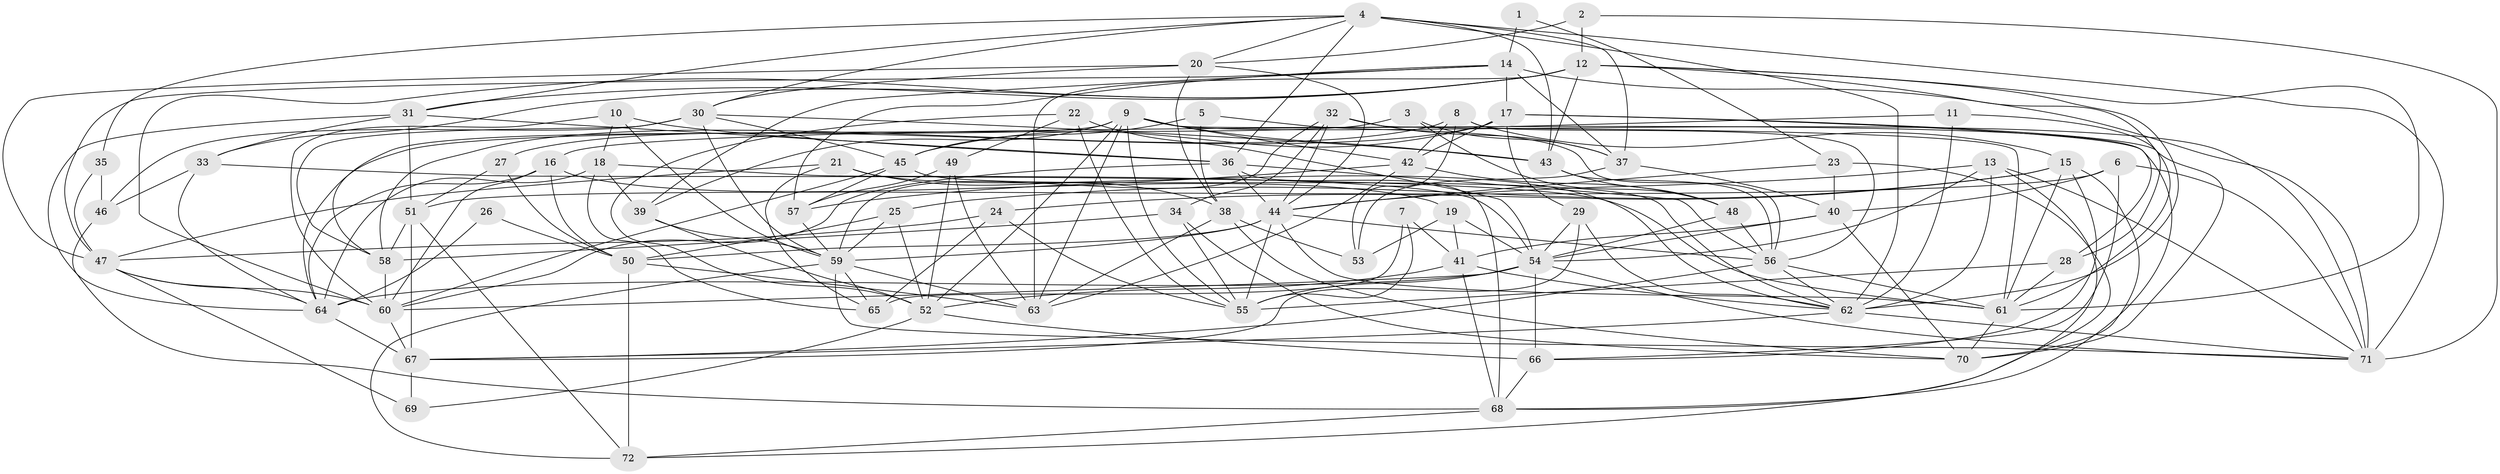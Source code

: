 // original degree distribution, {2: 0.09027777777777778, 6: 0.08333333333333333, 4: 0.3472222222222222, 3: 0.2708333333333333, 5: 0.18055555555555555, 10: 0.006944444444444444, 7: 0.020833333333333332}
// Generated by graph-tools (version 1.1) at 2025/50/03/09/25 03:50:12]
// undirected, 72 vertices, 209 edges
graph export_dot {
graph [start="1"]
  node [color=gray90,style=filled];
  1;
  2;
  3;
  4;
  5;
  6;
  7;
  8;
  9;
  10;
  11;
  12;
  13;
  14;
  15;
  16;
  17;
  18;
  19;
  20;
  21;
  22;
  23;
  24;
  25;
  26;
  27;
  28;
  29;
  30;
  31;
  32;
  33;
  34;
  35;
  36;
  37;
  38;
  39;
  40;
  41;
  42;
  43;
  44;
  45;
  46;
  47;
  48;
  49;
  50;
  51;
  52;
  53;
  54;
  55;
  56;
  57;
  58;
  59;
  60;
  61;
  62;
  63;
  64;
  65;
  66;
  67;
  68;
  69;
  70;
  71;
  72;
  1 -- 14 [weight=1.0];
  1 -- 23 [weight=1.0];
  2 -- 12 [weight=1.0];
  2 -- 20 [weight=1.0];
  2 -- 71 [weight=1.0];
  3 -- 37 [weight=1.0];
  3 -- 48 [weight=1.0];
  3 -- 64 [weight=1.0];
  4 -- 20 [weight=1.0];
  4 -- 30 [weight=1.0];
  4 -- 31 [weight=1.0];
  4 -- 35 [weight=1.0];
  4 -- 36 [weight=1.0];
  4 -- 37 [weight=1.0];
  4 -- 43 [weight=1.0];
  4 -- 62 [weight=2.0];
  4 -- 71 [weight=1.0];
  5 -- 38 [weight=1.0];
  5 -- 45 [weight=1.0];
  5 -- 56 [weight=1.0];
  6 -- 40 [weight=1.0];
  6 -- 51 [weight=1.0];
  6 -- 66 [weight=1.0];
  6 -- 71 [weight=1.0];
  7 -- 41 [weight=1.0];
  7 -- 55 [weight=1.0];
  7 -- 65 [weight=1.0];
  8 -- 15 [weight=1.0];
  8 -- 42 [weight=1.0];
  8 -- 53 [weight=1.0];
  8 -- 56 [weight=1.0];
  8 -- 58 [weight=1.0];
  9 -- 39 [weight=1.0];
  9 -- 42 [weight=1.0];
  9 -- 43 [weight=2.0];
  9 -- 52 [weight=1.0];
  9 -- 55 [weight=1.0];
  9 -- 58 [weight=1.0];
  9 -- 63 [weight=1.0];
  9 -- 68 [weight=1.0];
  9 -- 71 [weight=1.0];
  10 -- 18 [weight=1.0];
  10 -- 36 [weight=1.0];
  10 -- 59 [weight=1.0];
  10 -- 60 [weight=1.0];
  11 -- 16 [weight=1.0];
  11 -- 61 [weight=1.0];
  11 -- 62 [weight=1.0];
  12 -- 28 [weight=1.0];
  12 -- 31 [weight=1.0];
  12 -- 33 [weight=1.0];
  12 -- 43 [weight=1.0];
  12 -- 60 [weight=1.0];
  12 -- 61 [weight=1.0];
  12 -- 62 [weight=1.0];
  12 -- 63 [weight=1.0];
  13 -- 44 [weight=1.0];
  13 -- 54 [weight=1.0];
  13 -- 62 [weight=1.0];
  13 -- 68 [weight=1.0];
  13 -- 71 [weight=1.0];
  14 -- 17 [weight=1.0];
  14 -- 37 [weight=1.0];
  14 -- 39 [weight=1.0];
  14 -- 47 [weight=1.0];
  14 -- 57 [weight=1.0];
  14 -- 71 [weight=1.0];
  15 -- 24 [weight=1.0];
  15 -- 25 [weight=1.0];
  15 -- 61 [weight=1.0];
  15 -- 66 [weight=1.0];
  15 -- 70 [weight=1.0];
  16 -- 19 [weight=1.0];
  16 -- 50 [weight=1.0];
  16 -- 60 [weight=1.0];
  16 -- 64 [weight=1.0];
  17 -- 27 [weight=1.0];
  17 -- 28 [weight=1.0];
  17 -- 29 [weight=1.0];
  17 -- 42 [weight=1.0];
  17 -- 45 [weight=1.0];
  17 -- 70 [weight=1.0];
  18 -- 39 [weight=1.0];
  18 -- 54 [weight=1.0];
  18 -- 64 [weight=1.0];
  18 -- 65 [weight=1.0];
  19 -- 41 [weight=1.0];
  19 -- 53 [weight=1.0];
  19 -- 54 [weight=1.0];
  20 -- 30 [weight=1.0];
  20 -- 38 [weight=1.0];
  20 -- 44 [weight=1.0];
  20 -- 47 [weight=1.0];
  21 -- 38 [weight=1.0];
  21 -- 47 [weight=1.0];
  21 -- 62 [weight=1.0];
  21 -- 65 [weight=1.0];
  22 -- 49 [weight=1.0];
  22 -- 52 [weight=1.0];
  22 -- 54 [weight=1.0];
  22 -- 55 [weight=1.0];
  23 -- 40 [weight=1.0];
  23 -- 44 [weight=1.0];
  23 -- 72 [weight=1.0];
  24 -- 47 [weight=1.0];
  24 -- 55 [weight=1.0];
  24 -- 65 [weight=1.0];
  25 -- 50 [weight=1.0];
  25 -- 52 [weight=1.0];
  25 -- 59 [weight=1.0];
  26 -- 50 [weight=1.0];
  26 -- 64 [weight=1.0];
  27 -- 50 [weight=1.0];
  27 -- 51 [weight=1.0];
  28 -- 55 [weight=1.0];
  28 -- 61 [weight=1.0];
  29 -- 54 [weight=1.0];
  29 -- 62 [weight=1.0];
  29 -- 67 [weight=1.0];
  30 -- 43 [weight=1.0];
  30 -- 45 [weight=1.0];
  30 -- 46 [weight=1.0];
  30 -- 58 [weight=1.0];
  30 -- 59 [weight=1.0];
  31 -- 33 [weight=1.0];
  31 -- 36 [weight=1.0];
  31 -- 51 [weight=1.0];
  31 -- 64 [weight=1.0];
  32 -- 34 [weight=1.0];
  32 -- 37 [weight=1.0];
  32 -- 44 [weight=1.0];
  32 -- 59 [weight=1.0];
  32 -- 61 [weight=1.0];
  33 -- 46 [weight=1.0];
  33 -- 61 [weight=1.0];
  33 -- 64 [weight=1.0];
  34 -- 55 [weight=1.0];
  34 -- 58 [weight=1.0];
  34 -- 70 [weight=1.0];
  35 -- 46 [weight=1.0];
  35 -- 47 [weight=1.0];
  36 -- 44 [weight=1.0];
  36 -- 56 [weight=1.0];
  36 -- 60 [weight=1.0];
  36 -- 68 [weight=1.0];
  37 -- 40 [weight=1.0];
  37 -- 53 [weight=1.0];
  38 -- 53 [weight=1.0];
  38 -- 63 [weight=1.0];
  38 -- 70 [weight=1.0];
  39 -- 52 [weight=1.0];
  39 -- 59 [weight=1.0];
  40 -- 41 [weight=1.0];
  40 -- 54 [weight=1.0];
  40 -- 70 [weight=1.0];
  41 -- 52 [weight=1.0];
  41 -- 62 [weight=1.0];
  41 -- 68 [weight=1.0];
  42 -- 48 [weight=1.0];
  42 -- 57 [weight=1.0];
  42 -- 63 [weight=1.0];
  43 -- 48 [weight=2.0];
  43 -- 56 [weight=1.0];
  44 -- 50 [weight=1.0];
  44 -- 55 [weight=1.0];
  44 -- 56 [weight=1.0];
  44 -- 59 [weight=1.0];
  44 -- 61 [weight=1.0];
  45 -- 57 [weight=1.0];
  45 -- 60 [weight=1.0];
  45 -- 62 [weight=1.0];
  46 -- 68 [weight=1.0];
  47 -- 60 [weight=1.0];
  47 -- 64 [weight=1.0];
  47 -- 69 [weight=1.0];
  48 -- 54 [weight=1.0];
  48 -- 56 [weight=1.0];
  49 -- 52 [weight=1.0];
  49 -- 57 [weight=1.0];
  49 -- 63 [weight=1.0];
  50 -- 63 [weight=1.0];
  50 -- 72 [weight=1.0];
  51 -- 58 [weight=1.0];
  51 -- 67 [weight=1.0];
  51 -- 72 [weight=1.0];
  52 -- 66 [weight=1.0];
  52 -- 69 [weight=1.0];
  54 -- 55 [weight=2.0];
  54 -- 60 [weight=1.0];
  54 -- 64 [weight=1.0];
  54 -- 66 [weight=1.0];
  54 -- 71 [weight=1.0];
  56 -- 61 [weight=1.0];
  56 -- 62 [weight=1.0];
  56 -- 67 [weight=1.0];
  57 -- 59 [weight=1.0];
  58 -- 60 [weight=1.0];
  59 -- 63 [weight=1.0];
  59 -- 65 [weight=1.0];
  59 -- 71 [weight=1.0];
  59 -- 72 [weight=1.0];
  60 -- 67 [weight=1.0];
  61 -- 70 [weight=1.0];
  62 -- 67 [weight=1.0];
  62 -- 71 [weight=1.0];
  64 -- 67 [weight=1.0];
  66 -- 68 [weight=1.0];
  67 -- 69 [weight=1.0];
  68 -- 72 [weight=1.0];
}
